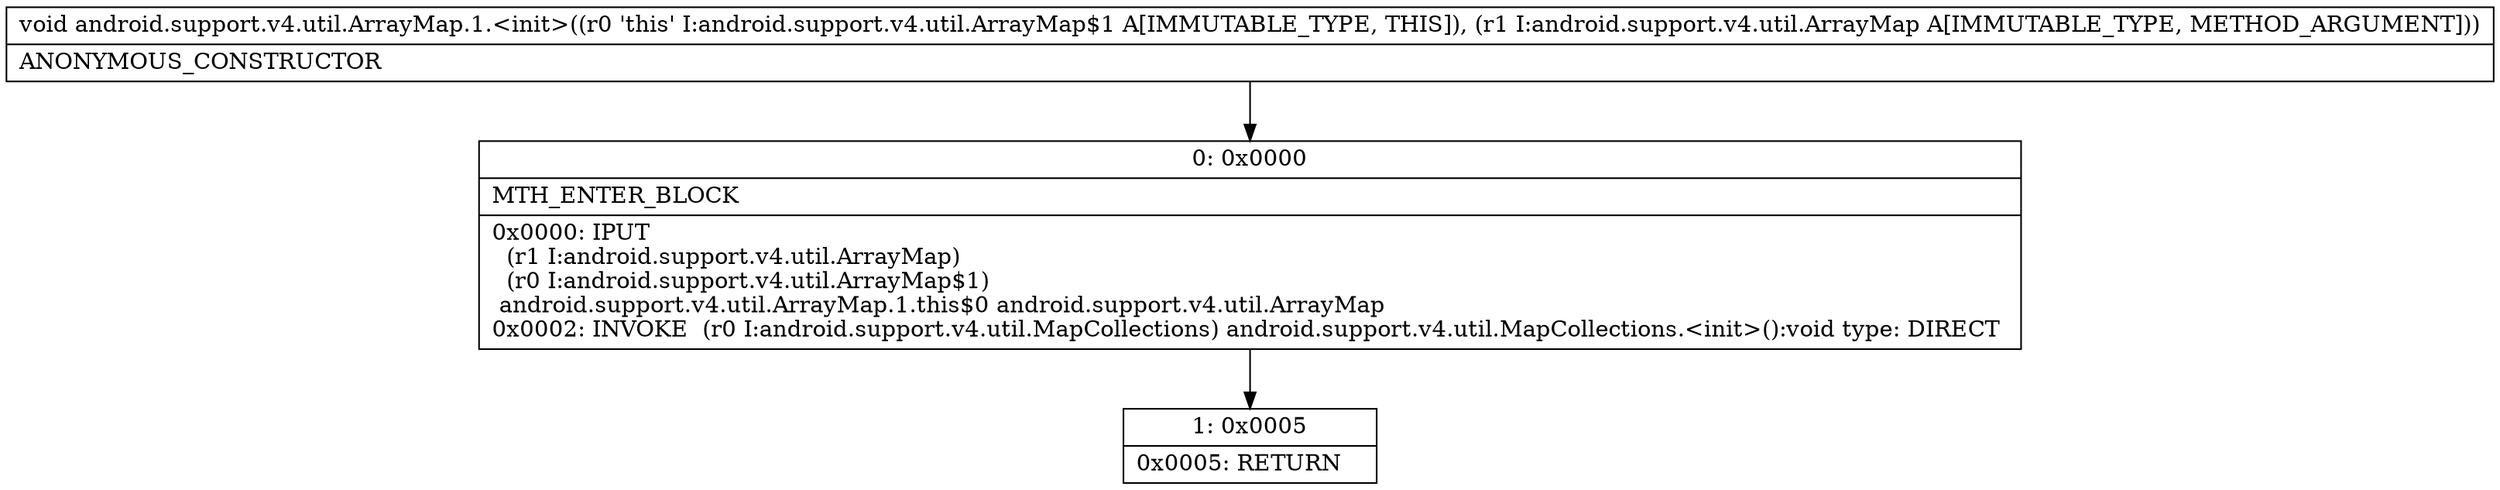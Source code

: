 digraph "CFG forandroid.support.v4.util.ArrayMap.1.\<init\>(Landroid\/support\/v4\/util\/ArrayMap;)V" {
Node_0 [shape=record,label="{0\:\ 0x0000|MTH_ENTER_BLOCK\l|0x0000: IPUT  \l  (r1 I:android.support.v4.util.ArrayMap)\l  (r0 I:android.support.v4.util.ArrayMap$1)\l android.support.v4.util.ArrayMap.1.this$0 android.support.v4.util.ArrayMap \l0x0002: INVOKE  (r0 I:android.support.v4.util.MapCollections) android.support.v4.util.MapCollections.\<init\>():void type: DIRECT \l}"];
Node_1 [shape=record,label="{1\:\ 0x0005|0x0005: RETURN   \l}"];
MethodNode[shape=record,label="{void android.support.v4.util.ArrayMap.1.\<init\>((r0 'this' I:android.support.v4.util.ArrayMap$1 A[IMMUTABLE_TYPE, THIS]), (r1 I:android.support.v4.util.ArrayMap A[IMMUTABLE_TYPE, METHOD_ARGUMENT]))  | ANONYMOUS_CONSTRUCTOR\l}"];
MethodNode -> Node_0;
Node_0 -> Node_1;
}


